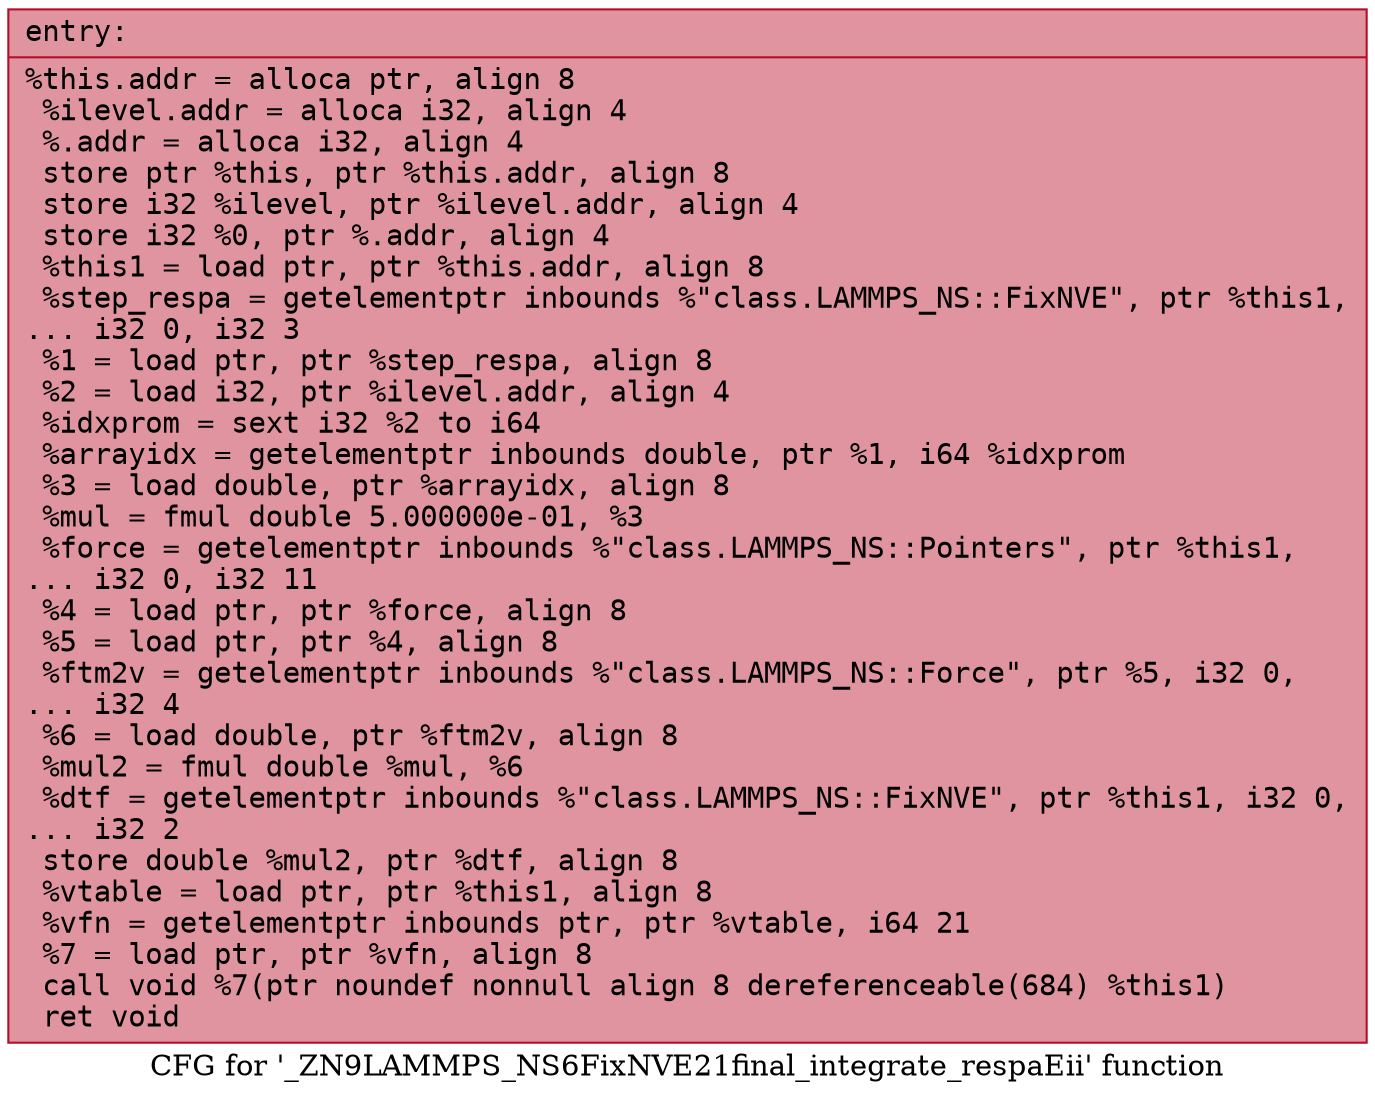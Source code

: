 digraph "CFG for '_ZN9LAMMPS_NS6FixNVE21final_integrate_respaEii' function" {
	label="CFG for '_ZN9LAMMPS_NS6FixNVE21final_integrate_respaEii' function";

	Node0x55a6eeb797e0 [shape=record,color="#b70d28ff", style=filled, fillcolor="#b70d2870" fontname="Courier",label="{entry:\l|  %this.addr = alloca ptr, align 8\l  %ilevel.addr = alloca i32, align 4\l  %.addr = alloca i32, align 4\l  store ptr %this, ptr %this.addr, align 8\l  store i32 %ilevel, ptr %ilevel.addr, align 4\l  store i32 %0, ptr %.addr, align 4\l  %this1 = load ptr, ptr %this.addr, align 8\l  %step_respa = getelementptr inbounds %\"class.LAMMPS_NS::FixNVE\", ptr %this1,\l... i32 0, i32 3\l  %1 = load ptr, ptr %step_respa, align 8\l  %2 = load i32, ptr %ilevel.addr, align 4\l  %idxprom = sext i32 %2 to i64\l  %arrayidx = getelementptr inbounds double, ptr %1, i64 %idxprom\l  %3 = load double, ptr %arrayidx, align 8\l  %mul = fmul double 5.000000e-01, %3\l  %force = getelementptr inbounds %\"class.LAMMPS_NS::Pointers\", ptr %this1,\l... i32 0, i32 11\l  %4 = load ptr, ptr %force, align 8\l  %5 = load ptr, ptr %4, align 8\l  %ftm2v = getelementptr inbounds %\"class.LAMMPS_NS::Force\", ptr %5, i32 0,\l... i32 4\l  %6 = load double, ptr %ftm2v, align 8\l  %mul2 = fmul double %mul, %6\l  %dtf = getelementptr inbounds %\"class.LAMMPS_NS::FixNVE\", ptr %this1, i32 0,\l... i32 2\l  store double %mul2, ptr %dtf, align 8\l  %vtable = load ptr, ptr %this1, align 8\l  %vfn = getelementptr inbounds ptr, ptr %vtable, i64 21\l  %7 = load ptr, ptr %vfn, align 8\l  call void %7(ptr noundef nonnull align 8 dereferenceable(684) %this1)\l  ret void\l}"];
}

